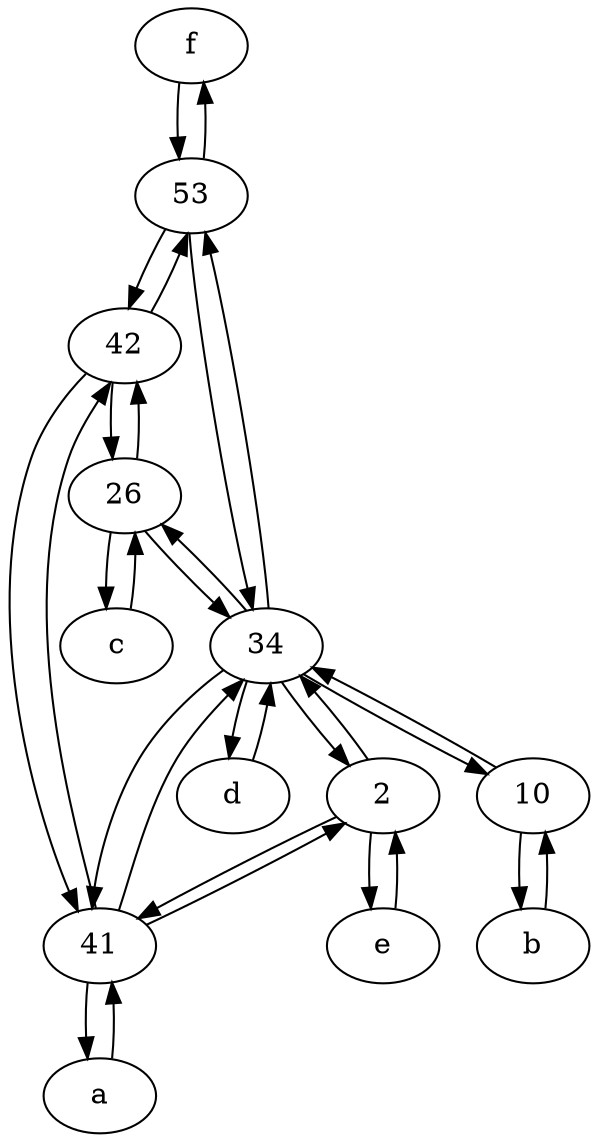 digraph  {
	f [pos="15,45!"];
	a [pos="40,10!"];
	10;
	26;
	e [pos="30,50!"];
	53;
	c [pos="20,10!"];
	b [pos="50,20!"];
	41;
	2;
	34;
	42;
	d [pos="20,30!"];
	a -> 41;
	41 -> 42;
	41 -> a;
	d -> 34;
	42 -> 41;
	26 -> 34;
	2 -> e;
	42 -> 26;
	53 -> f;
	41 -> 2;
	34 -> 2;
	26 -> c;
	26 -> 42;
	c -> 26;
	34 -> d;
	10 -> 34;
	34 -> 53;
	53 -> 34;
	e -> 2;
	b -> 10;
	41 -> 34;
	10 -> b;
	42 -> 53;
	34 -> 41;
	2 -> 41;
	2 -> 34;
	f -> 53;
	53 -> 42;
	34 -> 26;
	34 -> 10;

	}